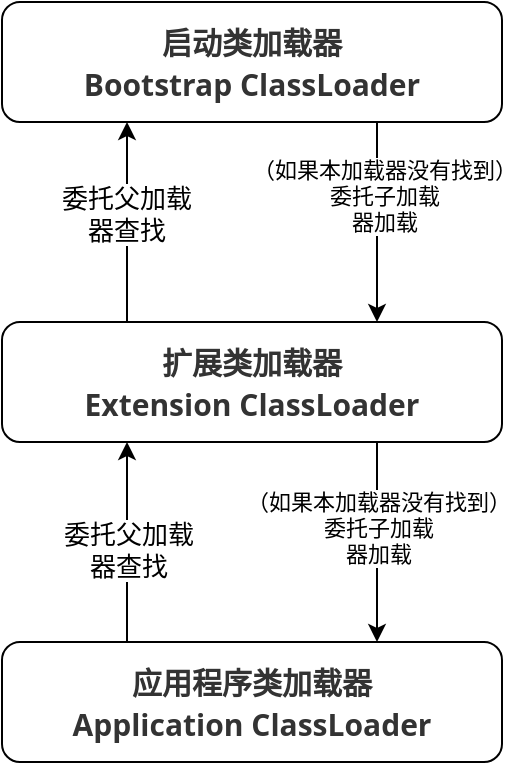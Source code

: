 <mxfile version="28.2.3">
  <diagram name="第 1 页" id="Wop6GnL1D2NpdafHKHPj">
    <mxGraphModel dx="994" dy="565" grid="1" gridSize="10" guides="1" tooltips="1" connect="1" arrows="1" fold="1" page="1" pageScale="1" pageWidth="1169" pageHeight="827" math="0" shadow="0">
      <root>
        <mxCell id="0" />
        <mxCell id="1" parent="0" />
        <mxCell id="VhD-dyId-QNTnQPDRzDq-6" style="edgeStyle=orthogonalEdgeStyle;rounded=0;orthogonalLoop=1;jettySize=auto;html=1;exitX=0.75;exitY=1;exitDx=0;exitDy=0;entryX=0.75;entryY=0;entryDx=0;entryDy=0;" edge="1" parent="1" source="VhD-dyId-QNTnQPDRzDq-1" target="VhD-dyId-QNTnQPDRzDq-2">
          <mxGeometry relative="1" as="geometry" />
        </mxCell>
        <mxCell id="VhD-dyId-QNTnQPDRzDq-10" value="&lt;div&gt;（如果本加载器没有找到）&lt;/div&gt;委托子加载&lt;div&gt;器加载&lt;/div&gt;" style="edgeLabel;html=1;align=center;verticalAlign=middle;resizable=0;points=[];" vertex="1" connectable="0" parent="VhD-dyId-QNTnQPDRzDq-6">
          <mxGeometry x="-0.26" y="3" relative="1" as="geometry">
            <mxPoint as="offset" />
          </mxGeometry>
        </mxCell>
        <mxCell id="VhD-dyId-QNTnQPDRzDq-1" value="&lt;div style=&quot;line-height: 30%;&quot;&gt;&lt;h4 style=&quot;box-sizing: border-box; white-space-collapse: preserve; break-after: avoid-page; break-inside: avoid; orphans: 4; font-size: 1.25em; margin-top: 1rem; margin-bottom: 1rem; position: relative; cursor: text; caret-color: rgb(0, 122, 255); color: rgb(51, 51, 51); background-color: rgb(255, 255, 255); font-family: &amp;quot;Open Sans&amp;quot;, &amp;quot;Clear Sans&amp;quot;, &amp;quot;Helvetica Neue&amp;quot;, Helvetica, Arial, &amp;quot;Segoe UI Emoji&amp;quot;, &amp;quot;SF Pro&amp;quot;, sans-serif; line-height: 30%;&quot; class=&quot;md-end-block md-heading md-focus&quot;&gt;&lt;span style=&quot;box-sizing: border-box;&quot; class=&quot;md-plain md-expand&quot;&gt;启动类加载器&lt;/span&gt;&lt;/h4&gt;&lt;h4 style=&quot;box-sizing: border-box; white-space-collapse: preserve; break-after: avoid-page; break-inside: avoid; orphans: 4; font-size: 1.25em; margin-top: 1rem; margin-bottom: 1rem; position: relative; cursor: text; caret-color: rgb(0, 122, 255); color: rgb(51, 51, 51); background-color: rgb(255, 255, 255); font-family: &amp;quot;Open Sans&amp;quot;, &amp;quot;Clear Sans&amp;quot;, &amp;quot;Helvetica Neue&amp;quot;, Helvetica, Arial, &amp;quot;Segoe UI Emoji&amp;quot;, &amp;quot;SF Pro&amp;quot;, sans-serif; line-height: 30%;&quot; class=&quot;md-end-block md-heading md-focus&quot;&gt;&lt;span style=&quot;box-sizing: border-box;&quot; class=&quot;md-plain md-expand&quot;&gt;Bootstrap ClassLoader&lt;/span&gt;&lt;/h4&gt;&lt;/div&gt;" style="rounded=1;whiteSpace=wrap;html=1;align=center;" vertex="1" parent="1">
          <mxGeometry x="350" y="110" width="250" height="60" as="geometry" />
        </mxCell>
        <mxCell id="VhD-dyId-QNTnQPDRzDq-5" style="edgeStyle=orthogonalEdgeStyle;rounded=0;orthogonalLoop=1;jettySize=auto;html=1;exitX=0.25;exitY=0;exitDx=0;exitDy=0;entryX=0.25;entryY=1;entryDx=0;entryDy=0;" edge="1" parent="1" source="VhD-dyId-QNTnQPDRzDq-2" target="VhD-dyId-QNTnQPDRzDq-1">
          <mxGeometry relative="1" as="geometry" />
        </mxCell>
        <mxCell id="VhD-dyId-QNTnQPDRzDq-9" value="&lt;font style=&quot;font-size: 13px;&quot;&gt;委托父加载&lt;/font&gt;&lt;div&gt;&lt;font style=&quot;font-size: 13px;&quot;&gt;器查找&lt;/font&gt;&lt;/div&gt;" style="edgeLabel;html=1;align=center;verticalAlign=middle;resizable=0;points=[];" vertex="1" connectable="0" parent="VhD-dyId-QNTnQPDRzDq-5">
          <mxGeometry x="0.08" y="2" relative="1" as="geometry">
            <mxPoint x="1" as="offset" />
          </mxGeometry>
        </mxCell>
        <mxCell id="VhD-dyId-QNTnQPDRzDq-7" style="edgeStyle=orthogonalEdgeStyle;rounded=0;orthogonalLoop=1;jettySize=auto;html=1;exitX=0.75;exitY=1;exitDx=0;exitDy=0;entryX=0.75;entryY=0;entryDx=0;entryDy=0;" edge="1" parent="1" source="VhD-dyId-QNTnQPDRzDq-2" target="VhD-dyId-QNTnQPDRzDq-3">
          <mxGeometry relative="1" as="geometry" />
        </mxCell>
        <mxCell id="VhD-dyId-QNTnQPDRzDq-11" value="（如果本加载器没有找到）&lt;div&gt;委托子加载&lt;div&gt;器加载&lt;/div&gt;&lt;/div&gt;" style="edgeLabel;html=1;align=center;verticalAlign=middle;resizable=0;points=[];" vertex="1" connectable="0" parent="VhD-dyId-QNTnQPDRzDq-7">
          <mxGeometry x="-0.14" relative="1" as="geometry">
            <mxPoint as="offset" />
          </mxGeometry>
        </mxCell>
        <mxCell id="VhD-dyId-QNTnQPDRzDq-2" value="&lt;div style=&quot;line-height: 30%;&quot;&gt;&lt;h4 style=&quot;box-sizing: border-box; white-space-collapse: preserve; break-after: avoid-page; break-inside: avoid; orphans: 4; font-size: 1.25em; margin-top: 1rem; margin-bottom: 1rem; position: relative; cursor: text; caret-color: rgb(0, 122, 255); color: rgb(51, 51, 51); font-family: &amp;quot;Open Sans&amp;quot;, &amp;quot;Clear Sans&amp;quot;, &amp;quot;Helvetica Neue&amp;quot;, Helvetica, Arial, &amp;quot;Segoe UI Emoji&amp;quot;, &amp;quot;SF Pro&amp;quot;, sans-serif; background-color: rgb(255, 255, 255); line-height: 30%;&quot; class=&quot;md-end-block md-heading md-focus&quot;&gt;&lt;span style=&quot;box-sizing: border-box;&quot; class=&quot;md-plain md-expand&quot;&gt;扩展类加载器&lt;/span&gt;&lt;/h4&gt;&lt;h4 style=&quot;box-sizing: border-box; white-space-collapse: preserve; break-after: avoid-page; break-inside: avoid; orphans: 4; font-size: 1.25em; margin-top: 1rem; margin-bottom: 1rem; position: relative; cursor: text; caret-color: rgb(0, 122, 255); color: rgb(51, 51, 51); font-family: &amp;quot;Open Sans&amp;quot;, &amp;quot;Clear Sans&amp;quot;, &amp;quot;Helvetica Neue&amp;quot;, Helvetica, Arial, &amp;quot;Segoe UI Emoji&amp;quot;, &amp;quot;SF Pro&amp;quot;, sans-serif; background-color: rgb(255, 255, 255); line-height: 30%;&quot; class=&quot;md-end-block md-heading md-focus&quot;&gt;&lt;span style=&quot;box-sizing: border-box;&quot; class=&quot;md-plain md-expand&quot;&gt;Extension ClassLoader&lt;/span&gt;&lt;/h4&gt;&lt;/div&gt;" style="rounded=1;whiteSpace=wrap;html=1;align=center;" vertex="1" parent="1">
          <mxGeometry x="350" y="270" width="250" height="60" as="geometry" />
        </mxCell>
        <mxCell id="VhD-dyId-QNTnQPDRzDq-4" style="edgeStyle=orthogonalEdgeStyle;rounded=0;orthogonalLoop=1;jettySize=auto;html=1;exitX=0.25;exitY=0;exitDx=0;exitDy=0;entryX=0.25;entryY=1;entryDx=0;entryDy=0;" edge="1" parent="1" source="VhD-dyId-QNTnQPDRzDq-3" target="VhD-dyId-QNTnQPDRzDq-2">
          <mxGeometry relative="1" as="geometry" />
        </mxCell>
        <mxCell id="VhD-dyId-QNTnQPDRzDq-8" value="&lt;font style=&quot;font-size: 13px;&quot;&gt;委托父加载&lt;/font&gt;&lt;div&gt;&lt;font style=&quot;font-size: 13px;&quot;&gt;器查找&lt;/font&gt;&lt;/div&gt;" style="edgeLabel;html=1;align=center;verticalAlign=middle;resizable=0;points=[];" vertex="1" connectable="0" parent="VhD-dyId-QNTnQPDRzDq-4">
          <mxGeometry x="-0.08" y="1" relative="1" as="geometry">
            <mxPoint x="1" as="offset" />
          </mxGeometry>
        </mxCell>
        <mxCell id="VhD-dyId-QNTnQPDRzDq-3" value="&lt;div style=&quot;line-height: 30%;&quot;&gt;&lt;h4 style=&quot;box-sizing: border-box; white-space-collapse: preserve; break-after: avoid-page; break-inside: avoid; orphans: 4; font-size: 1.25em; margin-top: 1rem; margin-bottom: 1rem; position: relative; cursor: text; caret-color: rgb(0, 122, 255); color: rgb(51, 51, 51); font-family: &amp;quot;Open Sans&amp;quot;, &amp;quot;Clear Sans&amp;quot;, &amp;quot;Helvetica Neue&amp;quot;, Helvetica, Arial, &amp;quot;Segoe UI Emoji&amp;quot;, &amp;quot;SF Pro&amp;quot;, sans-serif; background-color: rgb(255, 255, 255); line-height: 30%;&quot; class=&quot;md-end-block md-heading md-focus&quot;&gt;&lt;span style=&quot;box-sizing: border-box;&quot; class=&quot;md-plain md-expand&quot;&gt;应用程序类加载器&lt;/span&gt;&lt;/h4&gt;&lt;h4 style=&quot;box-sizing: border-box; white-space-collapse: preserve; break-after: avoid-page; break-inside: avoid; orphans: 4; font-size: 1.25em; margin-top: 1rem; margin-bottom: 1rem; position: relative; cursor: text; caret-color: rgb(0, 122, 255); color: rgb(51, 51, 51); font-family: &amp;quot;Open Sans&amp;quot;, &amp;quot;Clear Sans&amp;quot;, &amp;quot;Helvetica Neue&amp;quot;, Helvetica, Arial, &amp;quot;Segoe UI Emoji&amp;quot;, &amp;quot;SF Pro&amp;quot;, sans-serif; background-color: rgb(255, 255, 255); line-height: 30%;&quot; class=&quot;md-end-block md-heading md-focus&quot;&gt;&lt;span style=&quot;box-sizing: border-box;&quot; class=&quot;md-plain md-expand&quot;&gt;Application ClassLoader&lt;/span&gt;&lt;/h4&gt;&lt;/div&gt;" style="rounded=1;whiteSpace=wrap;html=1;align=center;" vertex="1" parent="1">
          <mxGeometry x="350" y="430" width="250" height="60" as="geometry" />
        </mxCell>
      </root>
    </mxGraphModel>
  </diagram>
</mxfile>
